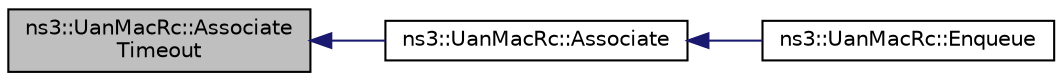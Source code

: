 digraph "ns3::UanMacRc::AssociateTimeout"
{
  edge [fontname="Helvetica",fontsize="10",labelfontname="Helvetica",labelfontsize="10"];
  node [fontname="Helvetica",fontsize="10",shape=record];
  rankdir="LR";
  Node1 [label="ns3::UanMacRc::Associate\lTimeout",height=0.2,width=0.4,color="black", fillcolor="grey75", style="filled", fontcolor="black"];
  Node1 -> Node2 [dir="back",color="midnightblue",fontsize="10",style="solid"];
  Node2 [label="ns3::UanMacRc::Associate",height=0.2,width=0.4,color="black", fillcolor="white", style="filled",URL="$dd/d87/classns3_1_1UanMacRc.html#ad0c89fbba2f362b7915cd33809cbad14"];
  Node2 -> Node3 [dir="back",color="midnightblue",fontsize="10",style="solid"];
  Node3 [label="ns3::UanMacRc::Enqueue",height=0.2,width=0.4,color="black", fillcolor="white", style="filled",URL="$dd/d87/classns3_1_1UanMacRc.html#a186aaab5a7b2881f87e14cfa0b6ed805"];
}
